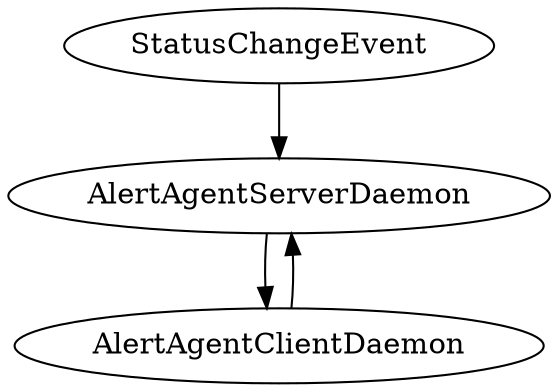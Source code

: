 digraph agent {
	StatusChangeEvent -> AlertAgentServerDaemon;
	AlertAgentClientDaemon -> AlertAgentServerDaemon;
	AlertAgentServerDaemon -> AlertAgentClientDaemon;
}
